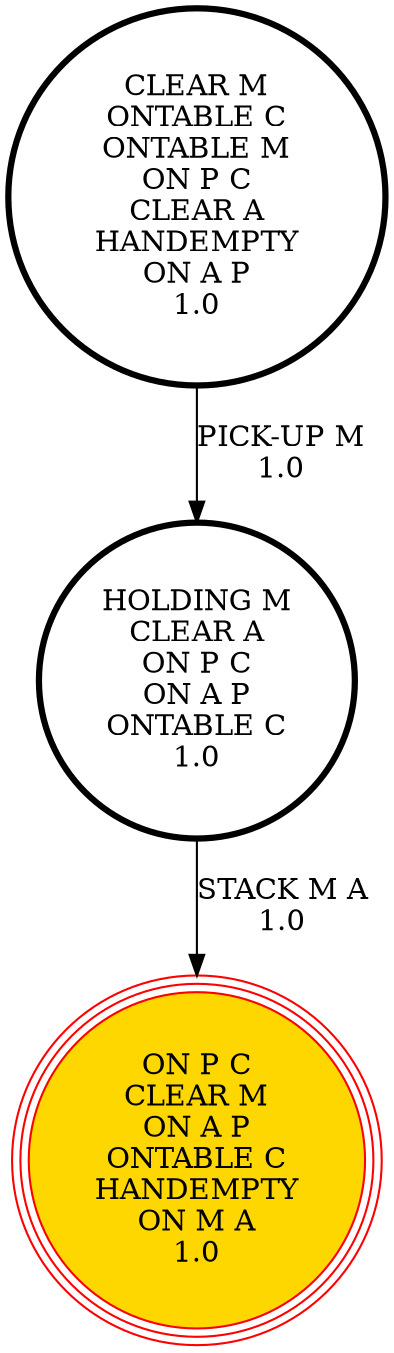 digraph {
"HOLDING M\nCLEAR A\nON P C\nON A P\nONTABLE C\n1.0\n" -> "ON P C\nCLEAR M\nON A P\nONTABLE C\nHANDEMPTY\nON M A\n1.0\n"[label="STACK M A\n1.0\n"];
"CLEAR M\nONTABLE C\nONTABLE M\nON P C\nCLEAR A\nHANDEMPTY\nON A P\n1.0\n" -> "HOLDING M\nCLEAR A\nON P C\nON A P\nONTABLE C\n1.0\n"[label="PICK-UP M\n1.0\n"];
"ON P C\nCLEAR M\nON A P\nONTABLE C\nHANDEMPTY\nON M A\n1.0\n" [shape=circle, style=filled color=red, fillcolor=gold, peripheries=3];
"CLEAR M\nONTABLE C\nONTABLE M\nON P C\nCLEAR A\nHANDEMPTY\nON A P\n1.0\n" [shape=circle, penwidth=3];
"HOLDING M\nCLEAR A\nON P C\nON A P\nONTABLE C\n1.0\n" [shape=circle, penwidth=3];
"ON P C\nCLEAR M\nON A P\nONTABLE C\nHANDEMPTY\nON M A\n1.0\n" [shape=circle, style=filled color=red, fillcolor=gold, peripheries=3];
}
